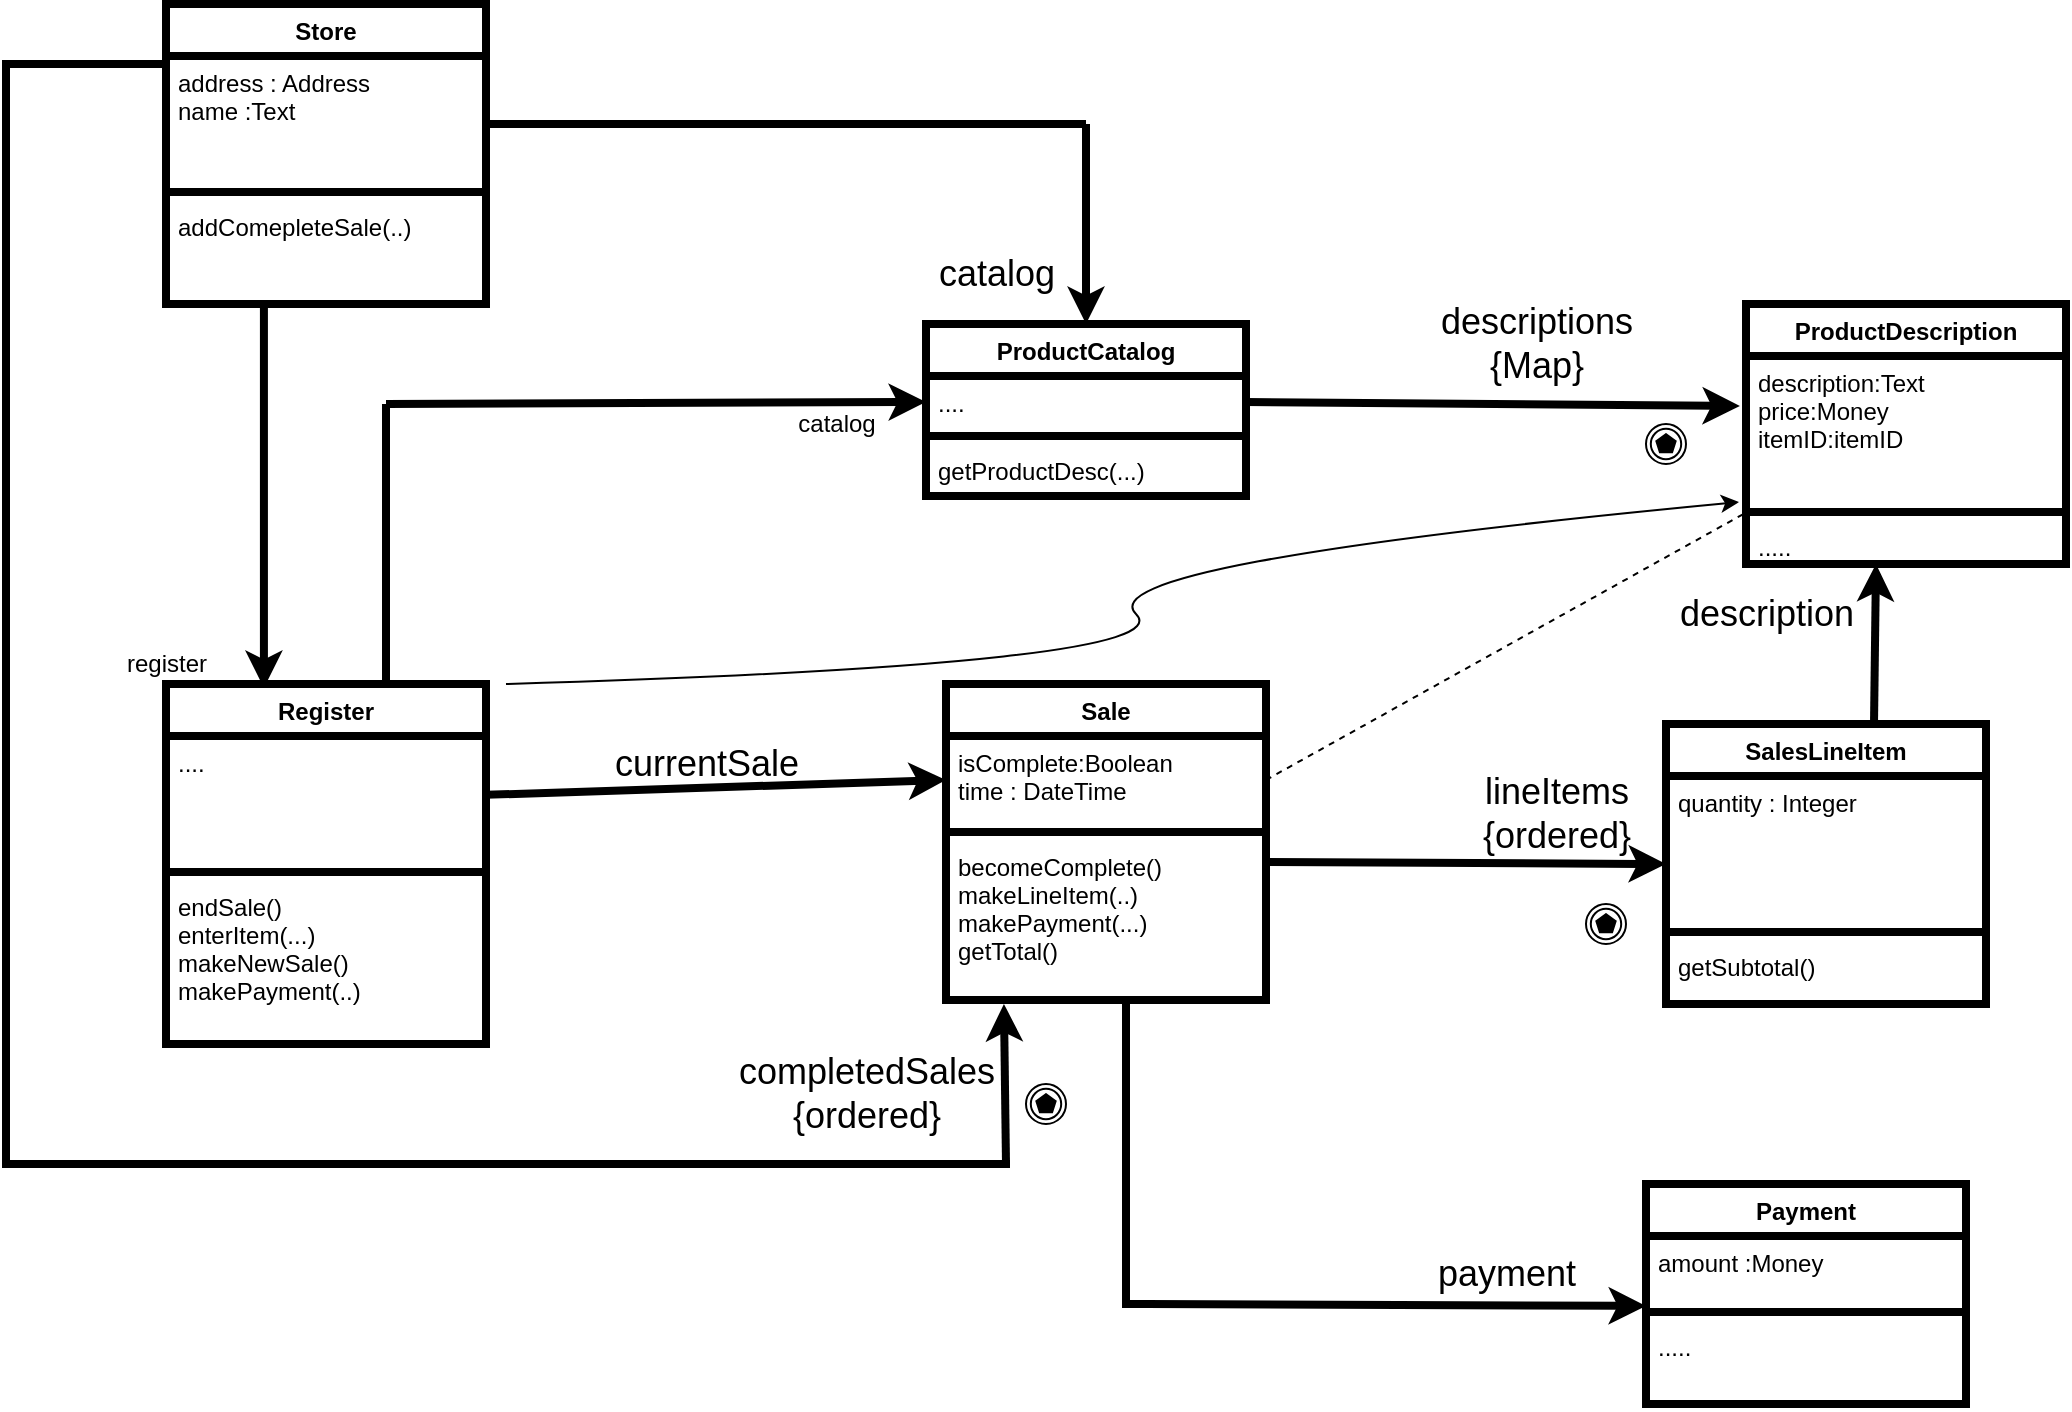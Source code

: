 <mxfile version="12.9.3" type="device"><diagram id="E9KRtjXaN6pn41jK9uNQ" name="Page-1"><mxGraphModel dx="1385" dy="685" grid="1" gridSize="10" guides="1" tooltips="1" connect="1" arrows="1" fold="1" page="1" pageScale="1" pageWidth="1654" pageHeight="2336" math="0" shadow="0"><root><mxCell id="0"/><mxCell id="1" parent="0"/><mxCell id="OvrKU9kjWbWHjPPM4m9I-1" value="Store" style="swimlane;fontStyle=1;align=center;verticalAlign=top;childLayout=stackLayout;horizontal=1;startSize=26;horizontalStack=0;resizeParent=1;resizeParentMax=0;resizeLast=0;collapsible=1;marginBottom=0;strokeWidth=4;" parent="1" vertex="1"><mxGeometry x="210" y="110" width="160" height="150" as="geometry"/></mxCell><mxCell id="OvrKU9kjWbWHjPPM4m9I-2" value="address : Address&#10;name :Text" style="text;strokeColor=none;fillColor=none;align=left;verticalAlign=top;spacingLeft=4;spacingRight=4;overflow=hidden;rotatable=0;points=[[0,0.5],[1,0.5]];portConstraint=eastwest;strokeWidth=4;" parent="OvrKU9kjWbWHjPPM4m9I-1" vertex="1"><mxGeometry y="26" width="160" height="64" as="geometry"/></mxCell><mxCell id="OvrKU9kjWbWHjPPM4m9I-3" value="" style="line;strokeWidth=4;fillColor=none;align=left;verticalAlign=middle;spacingTop=-1;spacingLeft=3;spacingRight=3;rotatable=0;labelPosition=right;points=[];portConstraint=eastwest;" parent="OvrKU9kjWbWHjPPM4m9I-1" vertex="1"><mxGeometry y="90" width="160" height="8" as="geometry"/></mxCell><mxCell id="OvrKU9kjWbWHjPPM4m9I-4" value="addComepleteSale(..)" style="text;strokeColor=none;fillColor=none;align=left;verticalAlign=top;spacingLeft=4;spacingRight=4;overflow=hidden;rotatable=0;points=[[0,0.5],[1,0.5]];portConstraint=eastwest;strokeWidth=4;" parent="OvrKU9kjWbWHjPPM4m9I-1" vertex="1"><mxGeometry y="98" width="160" height="52" as="geometry"/></mxCell><mxCell id="OvrKU9kjWbWHjPPM4m9I-5" value="Register" style="swimlane;fontStyle=1;align=center;verticalAlign=top;childLayout=stackLayout;horizontal=1;startSize=26;horizontalStack=0;resizeParent=1;resizeParentMax=0;resizeLast=0;collapsible=1;marginBottom=0;strokeWidth=4;" parent="1" vertex="1"><mxGeometry x="210" y="450" width="160" height="180" as="geometry"/></mxCell><mxCell id="OvrKU9kjWbWHjPPM4m9I-6" value="...." style="text;strokeColor=none;fillColor=none;align=left;verticalAlign=top;spacingLeft=4;spacingRight=4;overflow=hidden;rotatable=0;points=[[0,0.5],[1,0.5]];portConstraint=eastwest;strokeWidth=4;" parent="OvrKU9kjWbWHjPPM4m9I-5" vertex="1"><mxGeometry y="26" width="160" height="64" as="geometry"/></mxCell><mxCell id="OvrKU9kjWbWHjPPM4m9I-7" value="" style="line;strokeWidth=4;fillColor=none;align=left;verticalAlign=middle;spacingTop=-1;spacingLeft=3;spacingRight=3;rotatable=0;labelPosition=right;points=[];portConstraint=eastwest;" parent="OvrKU9kjWbWHjPPM4m9I-5" vertex="1"><mxGeometry y="90" width="160" height="8" as="geometry"/></mxCell><mxCell id="OvrKU9kjWbWHjPPM4m9I-8" value="endSale()&#10;enterItem(...)&#10;makeNewSale()&#10;makePayment(..)" style="text;strokeColor=none;fillColor=none;align=left;verticalAlign=top;spacingLeft=4;spacingRight=4;overflow=hidden;rotatable=0;points=[[0,0.5],[1,0.5]];portConstraint=eastwest;strokeWidth=4;" parent="OvrKU9kjWbWHjPPM4m9I-5" vertex="1"><mxGeometry y="98" width="160" height="82" as="geometry"/></mxCell><mxCell id="OvrKU9kjWbWHjPPM4m9I-9" value="" style="endArrow=none;html=1;rounded=0;strokeWidth=4;" parent="1" edge="1"><mxGeometry width="50" height="50" relative="1" as="geometry"><mxPoint x="370" y="170" as="sourcePoint"/><mxPoint x="670" y="170" as="targetPoint"/></mxGeometry></mxCell><mxCell id="OvrKU9kjWbWHjPPM4m9I-10" value="" style="endArrow=classic;html=1;rounded=0;strokeWidth=4;" parent="1" edge="1"><mxGeometry width="50" height="50" relative="1" as="geometry"><mxPoint x="670" y="170" as="sourcePoint"/><mxPoint x="670" y="270" as="targetPoint"/></mxGeometry></mxCell><mxCell id="OvrKU9kjWbWHjPPM4m9I-11" value="ProductCatalog" style="swimlane;fontStyle=1;align=center;verticalAlign=top;childLayout=stackLayout;horizontal=1;startSize=26;horizontalStack=0;resizeParent=1;resizeParentMax=0;resizeLast=0;collapsible=1;marginBottom=0;strokeWidth=4;" parent="1" vertex="1"><mxGeometry x="590" y="270" width="160" height="86" as="geometry"/></mxCell><mxCell id="OvrKU9kjWbWHjPPM4m9I-12" value="...." style="text;strokeColor=none;fillColor=none;align=left;verticalAlign=top;spacingLeft=4;spacingRight=4;overflow=hidden;rotatable=0;points=[[0,0.5],[1,0.5]];portConstraint=eastwest;strokeWidth=4;" parent="OvrKU9kjWbWHjPPM4m9I-11" vertex="1"><mxGeometry y="26" width="160" height="26" as="geometry"/></mxCell><mxCell id="OvrKU9kjWbWHjPPM4m9I-13" value="" style="line;strokeWidth=4;fillColor=none;align=left;verticalAlign=middle;spacingTop=-1;spacingLeft=3;spacingRight=3;rotatable=0;labelPosition=right;points=[];portConstraint=eastwest;" parent="OvrKU9kjWbWHjPPM4m9I-11" vertex="1"><mxGeometry y="52" width="160" height="8" as="geometry"/></mxCell><mxCell id="OvrKU9kjWbWHjPPM4m9I-14" value="getProductDesc(...)" style="text;strokeColor=none;fillColor=none;align=left;verticalAlign=top;spacingLeft=4;spacingRight=4;overflow=hidden;rotatable=0;points=[[0,0.5],[1,0.5]];portConstraint=eastwest;strokeWidth=4;" parent="OvrKU9kjWbWHjPPM4m9I-11" vertex="1"><mxGeometry y="60" width="160" height="26" as="geometry"/></mxCell><mxCell id="OvrKU9kjWbWHjPPM4m9I-16" value="" style="endArrow=classic;html=1;rounded=0;exitX=0.306;exitY=1.038;exitDx=0;exitDy=0;exitPerimeter=0;entryX=0.306;entryY=0.011;entryDx=0;entryDy=0;entryPerimeter=0;strokeWidth=4;" parent="1" source="OvrKU9kjWbWHjPPM4m9I-4" target="OvrKU9kjWbWHjPPM4m9I-5" edge="1"><mxGeometry width="50" height="50" relative="1" as="geometry"><mxPoint x="700" y="420" as="sourcePoint"/><mxPoint x="750" y="370" as="targetPoint"/></mxGeometry></mxCell><mxCell id="OvrKU9kjWbWHjPPM4m9I-17" value="register" style="text;html=1;align=center;verticalAlign=middle;resizable=0;points=[];autosize=1;strokeColor=none;fillColor=none;strokeWidth=4;" parent="1" vertex="1"><mxGeometry x="180" y="430" width="60" height="20" as="geometry"/></mxCell><mxCell id="OvrKU9kjWbWHjPPM4m9I-19" value="" style="endArrow=none;html=1;rounded=0;strokeWidth=4;" parent="1" edge="1"><mxGeometry width="50" height="50" relative="1" as="geometry"><mxPoint x="320" y="450" as="sourcePoint"/><mxPoint x="320" y="310" as="targetPoint"/></mxGeometry></mxCell><mxCell id="OvrKU9kjWbWHjPPM4m9I-20" value="" style="endArrow=classic;html=1;rounded=0;entryX=0;entryY=0.5;entryDx=0;entryDy=0;strokeWidth=4;" parent="1" target="OvrKU9kjWbWHjPPM4m9I-12" edge="1"><mxGeometry width="50" height="50" relative="1" as="geometry"><mxPoint x="320" y="310" as="sourcePoint"/><mxPoint x="750" y="370" as="targetPoint"/></mxGeometry></mxCell><mxCell id="OvrKU9kjWbWHjPPM4m9I-21" value="catalog" style="text;html=1;align=center;verticalAlign=middle;resizable=0;points=[];autosize=1;strokeColor=none;fillColor=none;strokeWidth=4;" parent="1" vertex="1"><mxGeometry x="520" y="310" width="50" height="20" as="geometry"/></mxCell><mxCell id="OvrKU9kjWbWHjPPM4m9I-26" value="" style="endArrow=classic;html=1;rounded=0;exitX=1;exitY=0.5;exitDx=0;exitDy=0;entryX=-0.019;entryY=0.338;entryDx=0;entryDy=0;entryPerimeter=0;strokeWidth=4;" parent="1" source="OvrKU9kjWbWHjPPM4m9I-12" target="OvrKU9kjWbWHjPPM4m9I-23" edge="1"><mxGeometry width="50" height="50" relative="1" as="geometry"><mxPoint x="1040" y="420" as="sourcePoint"/><mxPoint x="1090" y="370" as="targetPoint"/></mxGeometry></mxCell><mxCell id="OvrKU9kjWbWHjPPM4m9I-27" value="&lt;font style=&quot;font-size: 18px&quot;&gt;descriptions&lt;br&gt;{Map}&lt;br&gt;&lt;/font&gt;" style="text;html=1;align=center;verticalAlign=middle;resizable=0;points=[];autosize=1;strokeColor=none;fillColor=none;strokeWidth=4;" parent="1" vertex="1"><mxGeometry x="840" y="260" width="110" height="40" as="geometry"/></mxCell><mxCell id="OvrKU9kjWbWHjPPM4m9I-28" value="Sale" style="swimlane;fontStyle=1;align=center;verticalAlign=top;childLayout=stackLayout;horizontal=1;startSize=26;horizontalStack=0;resizeParent=1;resizeParentMax=0;resizeLast=0;collapsible=1;marginBottom=0;strokeWidth=4;" parent="1" vertex="1"><mxGeometry x="600" y="450" width="160" height="158" as="geometry"/></mxCell><mxCell id="OvrKU9kjWbWHjPPM4m9I-29" value="isComplete:Boolean&#10;time : DateTime" style="text;strokeColor=none;fillColor=none;align=left;verticalAlign=top;spacingLeft=4;spacingRight=4;overflow=hidden;rotatable=0;points=[[0,0.5],[1,0.5]];portConstraint=eastwest;strokeWidth=4;" parent="OvrKU9kjWbWHjPPM4m9I-28" vertex="1"><mxGeometry y="26" width="160" height="44" as="geometry"/></mxCell><mxCell id="OvrKU9kjWbWHjPPM4m9I-30" value="" style="line;strokeWidth=4;fillColor=none;align=left;verticalAlign=middle;spacingTop=-1;spacingLeft=3;spacingRight=3;rotatable=0;labelPosition=right;points=[];portConstraint=eastwest;" parent="OvrKU9kjWbWHjPPM4m9I-28" vertex="1"><mxGeometry y="70" width="160" height="8" as="geometry"/></mxCell><mxCell id="OvrKU9kjWbWHjPPM4m9I-31" value="becomeComplete()&#10;makeLineItem(..)&#10;makePayment(...)&#10;getTotal()" style="text;strokeColor=none;fillColor=none;align=left;verticalAlign=top;spacingLeft=4;spacingRight=4;overflow=hidden;rotatable=0;points=[[0,0.5],[1,0.5]];portConstraint=eastwest;strokeWidth=4;" parent="OvrKU9kjWbWHjPPM4m9I-28" vertex="1"><mxGeometry y="78" width="160" height="80" as="geometry"/></mxCell><mxCell id="OvrKU9kjWbWHjPPM4m9I-32" value="" style="endArrow=classic;html=1;rounded=0;fontSize=18;entryX=0;entryY=0.5;entryDx=0;entryDy=0;strokeWidth=4;" parent="1" source="OvrKU9kjWbWHjPPM4m9I-6" target="OvrKU9kjWbWHjPPM4m9I-29" edge="1"><mxGeometry width="50" height="50" relative="1" as="geometry"><mxPoint x="700" y="500" as="sourcePoint"/><mxPoint x="590" y="490" as="targetPoint"/></mxGeometry></mxCell><mxCell id="OvrKU9kjWbWHjPPM4m9I-33" value="currentSale" style="text;html=1;align=center;verticalAlign=middle;resizable=0;points=[];autosize=1;strokeColor=none;fillColor=none;fontSize=18;strokeWidth=4;" parent="1" vertex="1"><mxGeometry x="425" y="475" width="110" height="30" as="geometry"/></mxCell><mxCell id="OvrKU9kjWbWHjPPM4m9I-34" value="SalesLineItem" style="swimlane;fontStyle=1;align=center;verticalAlign=top;childLayout=stackLayout;horizontal=1;startSize=26;horizontalStack=0;resizeParent=1;resizeParentMax=0;resizeLast=0;collapsible=1;marginBottom=0;strokeWidth=4;" parent="1" vertex="1"><mxGeometry x="960" y="470" width="160" height="140" as="geometry"/></mxCell><mxCell id="OvrKU9kjWbWHjPPM4m9I-35" value="quantity : Integer" style="text;strokeColor=none;fillColor=none;align=left;verticalAlign=top;spacingLeft=4;spacingRight=4;overflow=hidden;rotatable=0;points=[[0,0.5],[1,0.5]];portConstraint=eastwest;strokeWidth=4;" parent="OvrKU9kjWbWHjPPM4m9I-34" vertex="1"><mxGeometry y="26" width="160" height="74" as="geometry"/></mxCell><mxCell id="OvrKU9kjWbWHjPPM4m9I-36" value="" style="line;strokeWidth=4;fillColor=none;align=left;verticalAlign=middle;spacingTop=-1;spacingLeft=3;spacingRight=3;rotatable=0;labelPosition=right;points=[];portConstraint=eastwest;" parent="OvrKU9kjWbWHjPPM4m9I-34" vertex="1"><mxGeometry y="100" width="160" height="8" as="geometry"/></mxCell><mxCell id="OvrKU9kjWbWHjPPM4m9I-37" value="getSubtotal()" style="text;strokeColor=none;fillColor=none;align=left;verticalAlign=top;spacingLeft=4;spacingRight=4;overflow=hidden;rotatable=0;points=[[0,0.5],[1,0.5]];portConstraint=eastwest;strokeWidth=4;" parent="OvrKU9kjWbWHjPPM4m9I-34" vertex="1"><mxGeometry y="108" width="160" height="32" as="geometry"/></mxCell><mxCell id="OvrKU9kjWbWHjPPM4m9I-42" value="" style="shape=partialRectangle;whiteSpace=wrap;html=1;top=0;left=0;fillColor=none;fontSize=18;direction=south;strokeWidth=4;" parent="1" vertex="1"><mxGeometry x="690" y="610" width="10" height="150" as="geometry"/></mxCell><mxCell id="OvrKU9kjWbWHjPPM4m9I-43" value="" style="endArrow=classic;html=1;rounded=0;fontSize=18;exitX=1;exitY=0.138;exitDx=0;exitDy=0;exitPerimeter=0;strokeWidth=4;" parent="1" source="OvrKU9kjWbWHjPPM4m9I-31" edge="1"><mxGeometry width="50" height="50" relative="1" as="geometry"><mxPoint x="910" y="590" as="sourcePoint"/><mxPoint x="960" y="540" as="targetPoint"/></mxGeometry></mxCell><mxCell id="OvrKU9kjWbWHjPPM4m9I-44" value="lineItems&lt;br&gt;{ordered}" style="text;html=1;align=center;verticalAlign=middle;resizable=0;points=[];autosize=1;strokeColor=none;fillColor=none;fontSize=18;strokeWidth=4;" parent="1" vertex="1"><mxGeometry x="860" y="490" width="90" height="50" as="geometry"/></mxCell><mxCell id="OvrKU9kjWbWHjPPM4m9I-45" value="" style="endArrow=classic;html=1;rounded=0;fontSize=18;exitX=0.65;exitY=0;exitDx=0;exitDy=0;exitPerimeter=0;strokeWidth=4;" parent="1" source="OvrKU9kjWbWHjPPM4m9I-34" edge="1"><mxGeometry width="50" height="50" relative="1" as="geometry"><mxPoint x="1015" y="440" as="sourcePoint"/><mxPoint x="1065" y="390" as="targetPoint"/></mxGeometry></mxCell><mxCell id="OvrKU9kjWbWHjPPM4m9I-46" value="description" style="text;html=1;align=center;verticalAlign=middle;resizable=0;points=[];autosize=1;strokeColor=none;fillColor=none;fontSize=18;strokeWidth=4;" parent="1" vertex="1"><mxGeometry x="960" y="400" width="100" height="30" as="geometry"/></mxCell><mxCell id="OvrKU9kjWbWHjPPM4m9I-50" value="catalog" style="text;html=1;align=center;verticalAlign=middle;resizable=0;points=[];autosize=1;strokeColor=none;fillColor=none;fontSize=18;strokeWidth=4;" parent="1" vertex="1"><mxGeometry x="590" y="230" width="70" height="30" as="geometry"/></mxCell><mxCell id="OvrKU9kjWbWHjPPM4m9I-51" value="payment" style="text;html=1;align=center;verticalAlign=middle;resizable=0;points=[];autosize=1;strokeColor=none;fillColor=none;fontSize=18;strokeWidth=4;" parent="1" vertex="1"><mxGeometry x="840" y="730" width="80" height="30" as="geometry"/></mxCell><mxCell id="OvrKU9kjWbWHjPPM4m9I-52" value="" style="endArrow=none;html=1;rounded=0;fontSize=18;strokeWidth=4;" parent="1" edge="1"><mxGeometry width="50" height="50" relative="1" as="geometry"><mxPoint x="130" y="140" as="sourcePoint"/><mxPoint x="210" y="140" as="targetPoint"/></mxGeometry></mxCell><mxCell id="OvrKU9kjWbWHjPPM4m9I-53" value="" style="shape=partialRectangle;whiteSpace=wrap;html=1;top=0;left=0;fillColor=none;fontSize=18;direction=south;strokeWidth=4;" parent="1" vertex="1"><mxGeometry x="130" y="140" width="500" height="550" as="geometry"/></mxCell><mxCell id="OvrKU9kjWbWHjPPM4m9I-54" value="" style="endArrow=classic;html=1;rounded=0;fontSize=18;entryX=0.181;entryY=1.025;entryDx=0;entryDy=0;entryPerimeter=0;strokeWidth=4;" parent="1" target="OvrKU9kjWbWHjPPM4m9I-31" edge="1"><mxGeometry width="50" height="50" relative="1" as="geometry"><mxPoint x="630" y="690" as="sourcePoint"/><mxPoint x="680" y="640" as="targetPoint"/></mxGeometry></mxCell><mxCell id="OvrKU9kjWbWHjPPM4m9I-55" value="completedSales&lt;br&gt;{ordered}" style="text;html=1;align=center;verticalAlign=middle;resizable=0;points=[];autosize=1;strokeColor=none;fillColor=none;fontSize=18;strokeWidth=4;" parent="1" vertex="1"><mxGeometry x="490" y="630" width="140" height="50" as="geometry"/></mxCell><mxCell id="27nGigXZQmyityA9Twfq-2" value="" style="endArrow=none;dashed=1;html=1;exitX=1;exitY=0.5;exitDx=0;exitDy=0;entryX=0.005;entryY=-0.189;entryDx=0;entryDy=0;entryPerimeter=0;" edge="1" parent="1" source="OvrKU9kjWbWHjPPM4m9I-29" target="OvrKU9kjWbWHjPPM4m9I-25"><mxGeometry width="50" height="50" relative="1" as="geometry"><mxPoint x="670" y="270" as="sourcePoint"/><mxPoint x="720" y="220" as="targetPoint"/></mxGeometry></mxCell><mxCell id="27nGigXZQmyityA9Twfq-3" value="" style="curved=1;endArrow=classic;html=1;entryX=-0.022;entryY=0.987;entryDx=0;entryDy=0;entryPerimeter=0;" edge="1" parent="1" target="OvrKU9kjWbWHjPPM4m9I-23"><mxGeometry width="50" height="50" relative="1" as="geometry"><mxPoint x="380" y="450" as="sourcePoint"/><mxPoint x="950" y="360" as="targetPoint"/><Array as="points"><mxPoint x="720" y="440"/><mxPoint x="670" y="390"/></Array></mxGeometry></mxCell><mxCell id="OvrKU9kjWbWHjPPM4m9I-38" value="Payment" style="swimlane;fontStyle=1;align=center;verticalAlign=top;childLayout=stackLayout;horizontal=1;startSize=26;horizontalStack=0;resizeParent=1;resizeParentMax=0;resizeLast=0;collapsible=1;marginBottom=0;strokeWidth=4;" parent="1" vertex="1"><mxGeometry x="950" y="700" width="160" height="110" as="geometry"/></mxCell><mxCell id="OvrKU9kjWbWHjPPM4m9I-39" value="amount :Money" style="text;strokeColor=none;fillColor=none;align=left;verticalAlign=top;spacingLeft=4;spacingRight=4;overflow=hidden;rotatable=0;points=[[0,0.5],[1,0.5]];portConstraint=eastwest;strokeWidth=4;" parent="OvrKU9kjWbWHjPPM4m9I-38" vertex="1"><mxGeometry y="26" width="160" height="34" as="geometry"/></mxCell><mxCell id="OvrKU9kjWbWHjPPM4m9I-40" value="" style="line;strokeWidth=4;fillColor=none;align=left;verticalAlign=middle;spacingTop=-1;spacingLeft=3;spacingRight=3;rotatable=0;labelPosition=right;points=[];portConstraint=eastwest;" parent="OvrKU9kjWbWHjPPM4m9I-38" vertex="1"><mxGeometry y="60" width="160" height="8" as="geometry"/></mxCell><mxCell id="OvrKU9kjWbWHjPPM4m9I-41" value="....." style="text;strokeColor=none;fillColor=none;align=left;verticalAlign=top;spacingLeft=4;spacingRight=4;overflow=hidden;rotatable=0;points=[[0,0.5],[1,0.5]];portConstraint=eastwest;strokeWidth=4;" parent="OvrKU9kjWbWHjPPM4m9I-38" vertex="1"><mxGeometry y="68" width="160" height="42" as="geometry"/></mxCell><mxCell id="27nGigXZQmyityA9Twfq-5" value="" style="endArrow=classic;html=1;rounded=0;fontSize=18;exitX=1;exitY=0.138;exitDx=0;exitDy=0;exitPerimeter=0;strokeWidth=4;entryX=0;entryY=1.028;entryDx=0;entryDy=0;entryPerimeter=0;" edge="1" parent="1" target="OvrKU9kjWbWHjPPM4m9I-39"><mxGeometry width="50" height="50" relative="1" as="geometry"><mxPoint x="700" y="760" as="sourcePoint"/><mxPoint x="900" y="760.96" as="targetPoint"/></mxGeometry></mxCell><mxCell id="OvrKU9kjWbWHjPPM4m9I-22" value="ProductDescription" style="swimlane;fontStyle=1;align=center;verticalAlign=top;childLayout=stackLayout;horizontal=1;startSize=26;horizontalStack=0;resizeParent=1;resizeParentMax=0;resizeLast=0;collapsible=1;marginBottom=0;strokeWidth=4;" parent="1" vertex="1"><mxGeometry x="1000" y="260" width="160" height="130" as="geometry"/></mxCell><mxCell id="OvrKU9kjWbWHjPPM4m9I-23" value="description:Text&#10;price:Money&#10;itemID:itemID" style="text;strokeColor=none;fillColor=none;align=left;verticalAlign=top;spacingLeft=4;spacingRight=4;overflow=hidden;rotatable=0;points=[[0,0.5],[1,0.5]];portConstraint=eastwest;strokeWidth=4;" parent="OvrKU9kjWbWHjPPM4m9I-22" vertex="1"><mxGeometry y="26" width="160" height="74" as="geometry"/></mxCell><mxCell id="OvrKU9kjWbWHjPPM4m9I-24" value="" style="line;strokeWidth=4;fillColor=none;align=left;verticalAlign=middle;spacingTop=-1;spacingLeft=3;spacingRight=3;rotatable=0;labelPosition=right;points=[];portConstraint=eastwest;" parent="OvrKU9kjWbWHjPPM4m9I-22" vertex="1"><mxGeometry y="100" width="160" height="8" as="geometry"/></mxCell><mxCell id="OvrKU9kjWbWHjPPM4m9I-25" value="....." style="text;strokeColor=none;fillColor=none;align=left;verticalAlign=top;spacingLeft=4;spacingRight=4;overflow=hidden;rotatable=0;points=[[0,0.5],[1,0.5]];portConstraint=eastwest;strokeWidth=4;" parent="OvrKU9kjWbWHjPPM4m9I-22" vertex="1"><mxGeometry y="108" width="160" height="22" as="geometry"/></mxCell><mxCell id="27nGigXZQmyityA9Twfq-6" value="" style="shape=mxgraph.bpmn.shape;html=1;verticalLabelPosition=bottom;labelBackgroundColor=#ffffff;verticalAlign=top;align=center;perimeter=ellipsePerimeter;outlineConnect=0;outline=throwing;symbol=multiple;" vertex="1" parent="1"><mxGeometry x="640" y="650" width="20" height="20" as="geometry"/></mxCell><mxCell id="27nGigXZQmyityA9Twfq-7" value="" style="shape=mxgraph.bpmn.shape;html=1;verticalLabelPosition=bottom;labelBackgroundColor=#ffffff;verticalAlign=top;align=center;perimeter=ellipsePerimeter;outlineConnect=0;outline=throwing;symbol=multiple;" vertex="1" parent="1"><mxGeometry x="920" y="560" width="20" height="20" as="geometry"/></mxCell><mxCell id="27nGigXZQmyityA9Twfq-8" value="" style="shape=mxgraph.bpmn.shape;html=1;verticalLabelPosition=bottom;labelBackgroundColor=#ffffff;verticalAlign=top;align=center;perimeter=ellipsePerimeter;outlineConnect=0;outline=throwing;symbol=multiple;" vertex="1" parent="1"><mxGeometry x="950" y="320" width="20" height="20" as="geometry"/></mxCell></root></mxGraphModel></diagram></mxfile>